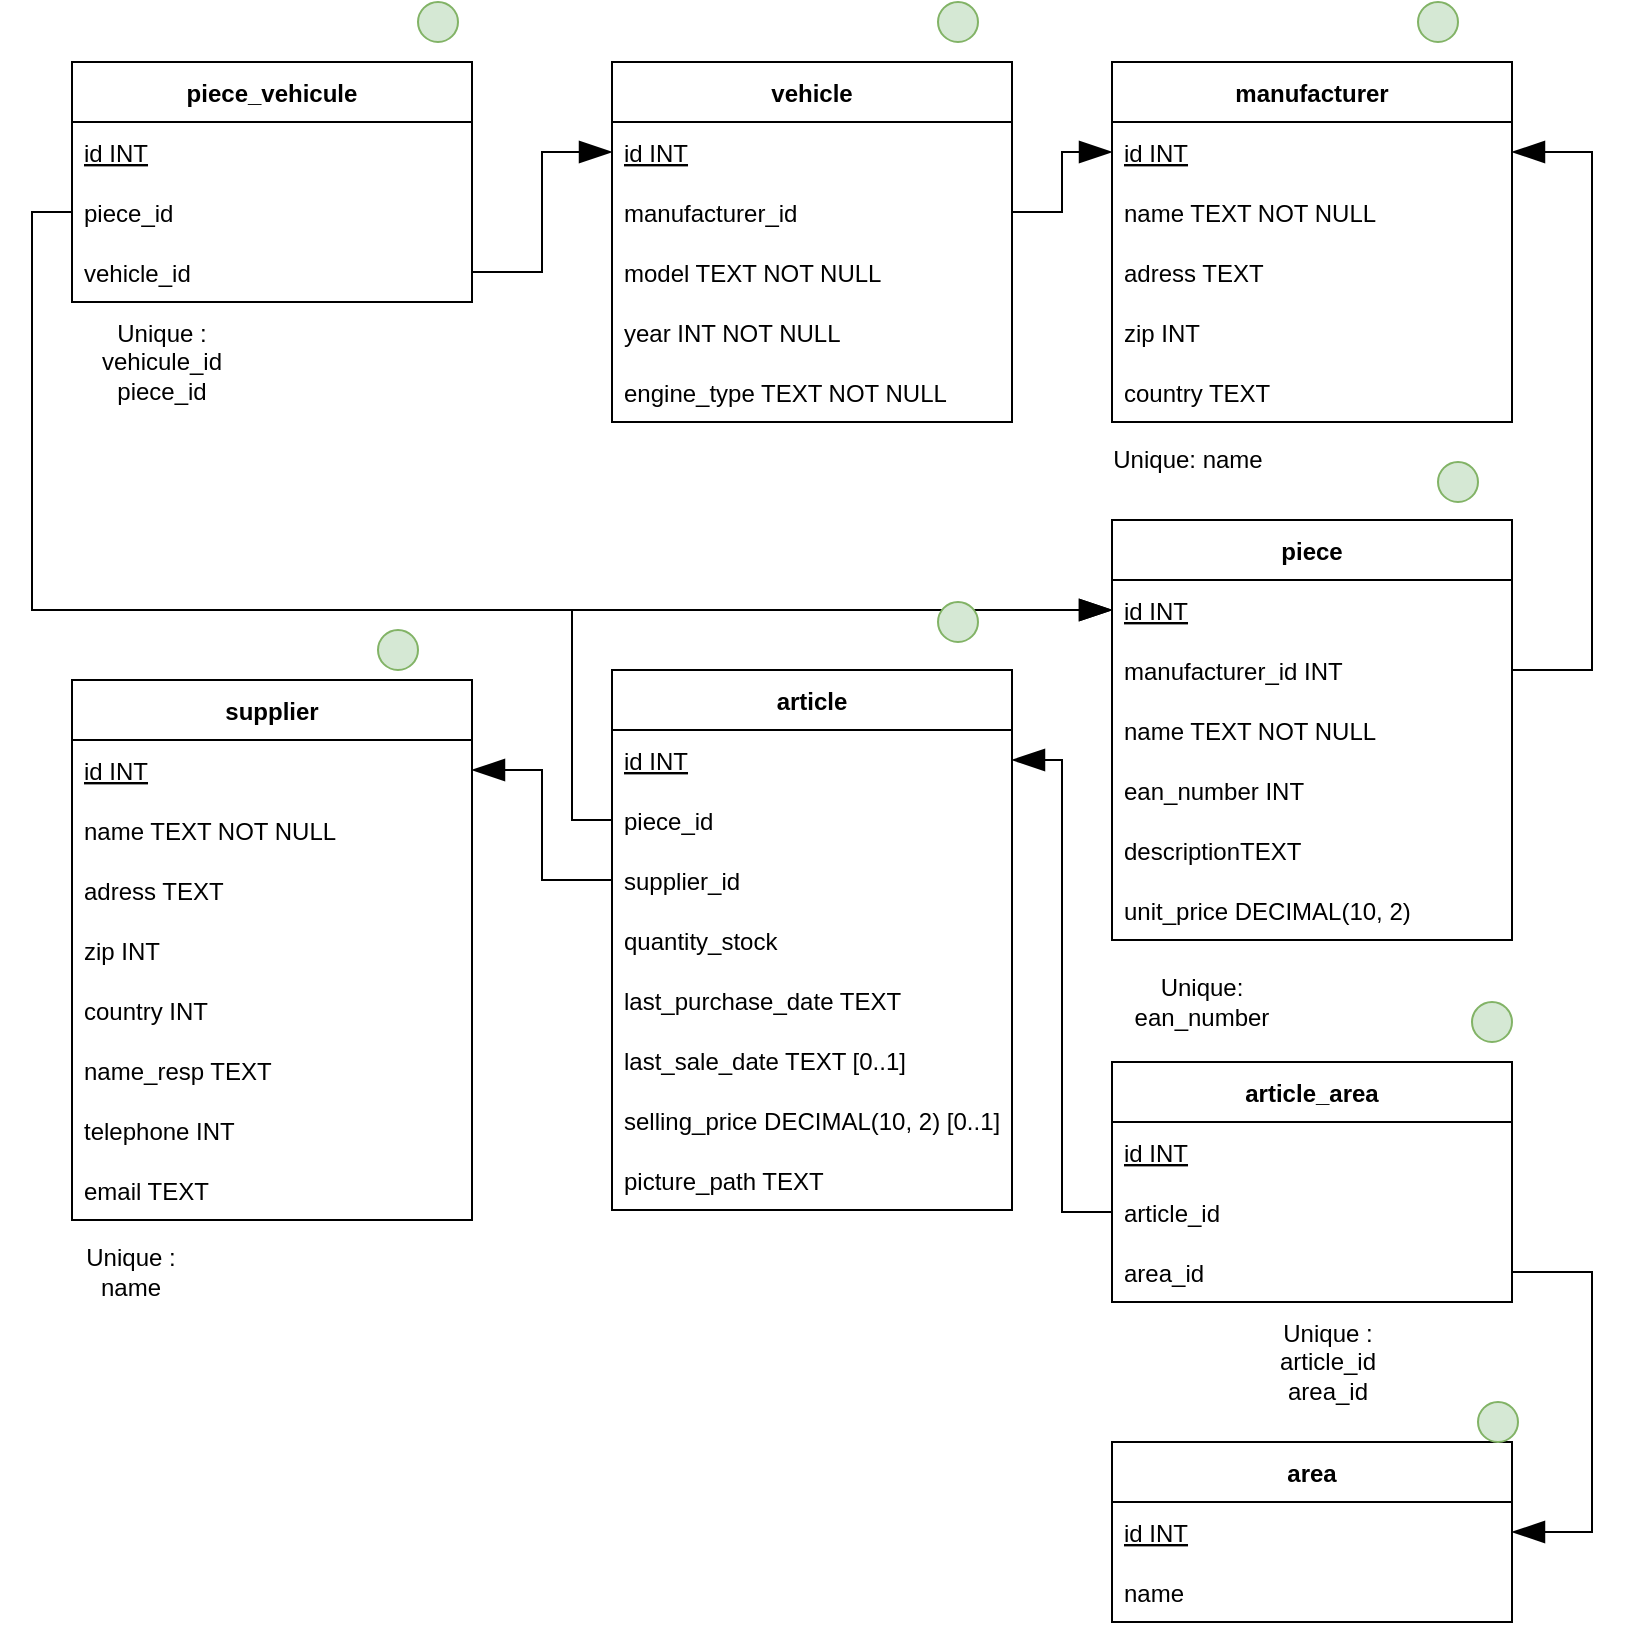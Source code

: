 <mxfile version="15.3.5" type="device"><diagram id="K7fwvD37myLbBK34IP3K" name="Page-1"><mxGraphModel dx="1396" dy="2128" grid="1" gridSize="10" guides="1" tooltips="1" connect="1" arrows="1" fold="1" page="1" pageScale="1" pageWidth="827" pageHeight="1169" math="0" shadow="0"><root><mxCell id="0"/><mxCell id="1" parent="0"/><mxCell id="apC2L8u3RkYpDAEfLvdf-6" value="supplier" style="swimlane;fontStyle=1;childLayout=stackLayout;horizontal=1;startSize=30;horizontalStack=0;resizeParent=1;resizeParentMax=0;resizeLast=0;collapsible=1;marginBottom=0;hachureGap=4;pointerEvents=0;" parent="1" vertex="1"><mxGeometry x="-783" y="-821" width="200" height="270" as="geometry"/></mxCell><mxCell id="s06XaEyw6MpYs0pQ0eKk-23" value="id INT" style="text;strokeColor=none;fillColor=none;align=left;verticalAlign=middle;spacingLeft=4;spacingRight=4;overflow=hidden;points=[[0,0.5],[1,0.5]];portConstraint=eastwest;rotatable=0;fontStyle=4" parent="apC2L8u3RkYpDAEfLvdf-6" vertex="1"><mxGeometry y="30" width="200" height="30" as="geometry"/></mxCell><mxCell id="apC2L8u3RkYpDAEfLvdf-8" value="name TEXT NOT NULL" style="text;strokeColor=none;fillColor=none;align=left;verticalAlign=middle;spacingLeft=4;spacingRight=4;overflow=hidden;points=[[0,0.5],[1,0.5]];portConstraint=eastwest;rotatable=0;" parent="apC2L8u3RkYpDAEfLvdf-6" vertex="1"><mxGeometry y="60" width="200" height="30" as="geometry"/></mxCell><mxCell id="apC2L8u3RkYpDAEfLvdf-9" value="adress TEXT" style="text;strokeColor=none;fillColor=none;align=left;verticalAlign=middle;spacingLeft=4;spacingRight=4;overflow=hidden;points=[[0,0.5],[1,0.5]];portConstraint=eastwest;rotatable=0;" parent="apC2L8u3RkYpDAEfLvdf-6" vertex="1"><mxGeometry y="90" width="200" height="30" as="geometry"/></mxCell><mxCell id="xvgk28yGfG5fPUd4rJ-r-1" value="zip INT" style="text;strokeColor=none;fillColor=none;align=left;verticalAlign=middle;spacingLeft=4;spacingRight=4;overflow=hidden;points=[[0,0.5],[1,0.5]];portConstraint=eastwest;rotatable=0;" parent="apC2L8u3RkYpDAEfLvdf-6" vertex="1"><mxGeometry y="120" width="200" height="30" as="geometry"/></mxCell><mxCell id="M26S2BXSBlLYWAu2A5wQ-1" value="country INT" style="text;strokeColor=none;fillColor=none;align=left;verticalAlign=middle;spacingLeft=4;spacingRight=4;overflow=hidden;points=[[0,0.5],[1,0.5]];portConstraint=eastwest;rotatable=0;" vertex="1" parent="apC2L8u3RkYpDAEfLvdf-6"><mxGeometry y="150" width="200" height="30" as="geometry"/></mxCell><mxCell id="apC2L8u3RkYpDAEfLvdf-10" value="name_resp TEXT " style="text;strokeColor=none;fillColor=none;align=left;verticalAlign=middle;spacingLeft=4;spacingRight=4;overflow=hidden;points=[[0,0.5],[1,0.5]];portConstraint=eastwest;rotatable=0;" parent="apC2L8u3RkYpDAEfLvdf-6" vertex="1"><mxGeometry y="180" width="200" height="30" as="geometry"/></mxCell><mxCell id="apC2L8u3RkYpDAEfLvdf-11" value="telephone INT " style="text;strokeColor=none;fillColor=none;align=left;verticalAlign=middle;spacingLeft=4;spacingRight=4;overflow=hidden;points=[[0,0.5],[1,0.5]];portConstraint=eastwest;rotatable=0;" parent="apC2L8u3RkYpDAEfLvdf-6" vertex="1"><mxGeometry y="210" width="200" height="30" as="geometry"/></mxCell><mxCell id="apC2L8u3RkYpDAEfLvdf-12" value="email TEXT " style="text;strokeColor=none;fillColor=none;align=left;verticalAlign=middle;spacingLeft=4;spacingRight=4;overflow=hidden;points=[[0,0.5],[1,0.5]];portConstraint=eastwest;rotatable=0;" parent="apC2L8u3RkYpDAEfLvdf-6" vertex="1"><mxGeometry y="240" width="200" height="30" as="geometry"/></mxCell><mxCell id="apC2L8u3RkYpDAEfLvdf-38" value="piece" style="swimlane;fontStyle=1;childLayout=stackLayout;horizontal=1;startSize=30;horizontalStack=0;resizeParent=1;resizeParentMax=0;resizeLast=0;collapsible=1;marginBottom=0;hachureGap=4;pointerEvents=0;" parent="1" vertex="1"><mxGeometry x="-263" y="-901" width="200" height="210" as="geometry"/></mxCell><mxCell id="apC2L8u3RkYpDAEfLvdf-39" value="id INT" style="text;strokeColor=none;fillColor=none;align=left;verticalAlign=middle;spacingLeft=4;spacingRight=4;overflow=hidden;points=[[0,0.5],[1,0.5]];portConstraint=eastwest;rotatable=0;fontStyle=4" parent="apC2L8u3RkYpDAEfLvdf-38" vertex="1"><mxGeometry y="30" width="200" height="30" as="geometry"/></mxCell><mxCell id="apC2L8u3RkYpDAEfLvdf-96" value="manufacturer_id INT" style="text;strokeColor=none;fillColor=none;align=left;verticalAlign=middle;spacingLeft=4;spacingRight=4;overflow=hidden;points=[[0,0.5],[1,0.5]];portConstraint=eastwest;rotatable=0;fontStyle=0" parent="apC2L8u3RkYpDAEfLvdf-38" vertex="1"><mxGeometry y="60" width="200" height="30" as="geometry"/></mxCell><mxCell id="apC2L8u3RkYpDAEfLvdf-41" value="name TEXT NOT NULL" style="text;strokeColor=none;fillColor=none;align=left;verticalAlign=middle;spacingLeft=4;spacingRight=4;overflow=hidden;points=[[0,0.5],[1,0.5]];portConstraint=eastwest;rotatable=0;" parent="apC2L8u3RkYpDAEfLvdf-38" vertex="1"><mxGeometry y="90" width="200" height="30" as="geometry"/></mxCell><mxCell id="apC2L8u3RkYpDAEfLvdf-95" value="ean_number INT" style="text;strokeColor=none;fillColor=none;align=left;verticalAlign=middle;spacingLeft=4;spacingRight=4;overflow=hidden;points=[[0,0.5],[1,0.5]];portConstraint=eastwest;rotatable=0;" parent="apC2L8u3RkYpDAEfLvdf-38" vertex="1"><mxGeometry y="120" width="200" height="30" as="geometry"/></mxCell><mxCell id="apC2L8u3RkYpDAEfLvdf-42" value="descriptionTEXT" style="text;strokeColor=none;fillColor=none;align=left;verticalAlign=middle;spacingLeft=4;spacingRight=4;overflow=hidden;points=[[0,0.5],[1,0.5]];portConstraint=eastwest;rotatable=0;" parent="apC2L8u3RkYpDAEfLvdf-38" vertex="1"><mxGeometry y="150" width="200" height="30" as="geometry"/></mxCell><mxCell id="apC2L8u3RkYpDAEfLvdf-44" value="unit_price DECIMAL(10, 2)" style="text;strokeColor=none;fillColor=none;align=left;verticalAlign=middle;spacingLeft=4;spacingRight=4;overflow=hidden;points=[[0,0.5],[1,0.5]];portConstraint=eastwest;rotatable=0;" parent="apC2L8u3RkYpDAEfLvdf-38" vertex="1"><mxGeometry y="180" width="200" height="30" as="geometry"/></mxCell><mxCell id="apC2L8u3RkYpDAEfLvdf-58" value="manufacturer" style="swimlane;fontStyle=1;childLayout=stackLayout;horizontal=1;startSize=30;horizontalStack=0;resizeParent=1;resizeParentMax=0;resizeLast=0;collapsible=1;marginBottom=0;hachureGap=4;pointerEvents=0;" parent="1" vertex="1"><mxGeometry x="-263" y="-1130" width="200" height="180" as="geometry"/></mxCell><mxCell id="apC2L8u3RkYpDAEfLvdf-65" value="id INT" style="text;strokeColor=none;fillColor=none;align=left;verticalAlign=middle;spacingLeft=4;spacingRight=4;overflow=hidden;points=[[0,0.5],[1,0.5]];portConstraint=eastwest;rotatable=0;fontStyle=4" parent="apC2L8u3RkYpDAEfLvdf-58" vertex="1"><mxGeometry y="30" width="200" height="30" as="geometry"/></mxCell><mxCell id="apC2L8u3RkYpDAEfLvdf-60" value="name TEXT NOT NULL" style="text;strokeColor=none;fillColor=none;align=left;verticalAlign=middle;spacingLeft=4;spacingRight=4;overflow=hidden;points=[[0,0.5],[1,0.5]];portConstraint=eastwest;rotatable=0;" parent="apC2L8u3RkYpDAEfLvdf-58" vertex="1"><mxGeometry y="60" width="200" height="30" as="geometry"/></mxCell><mxCell id="xvgk28yGfG5fPUd4rJ-r-7" value="adress TEXT" style="text;strokeColor=none;fillColor=none;align=left;verticalAlign=middle;spacingLeft=4;spacingRight=4;overflow=hidden;points=[[0,0.5],[1,0.5]];portConstraint=eastwest;rotatable=0;" parent="apC2L8u3RkYpDAEfLvdf-58" vertex="1"><mxGeometry y="90" width="200" height="30" as="geometry"/></mxCell><mxCell id="xvgk28yGfG5fPUd4rJ-r-8" value="zip INT" style="text;strokeColor=none;fillColor=none;align=left;verticalAlign=middle;spacingLeft=4;spacingRight=4;overflow=hidden;points=[[0,0.5],[1,0.5]];portConstraint=eastwest;rotatable=0;" parent="apC2L8u3RkYpDAEfLvdf-58" vertex="1"><mxGeometry y="120" width="200" height="30" as="geometry"/></mxCell><mxCell id="apC2L8u3RkYpDAEfLvdf-61" value="country TEXT" style="text;strokeColor=none;fillColor=none;align=left;verticalAlign=middle;spacingLeft=4;spacingRight=4;overflow=hidden;points=[[0,0.5],[1,0.5]];portConstraint=eastwest;rotatable=0;" parent="apC2L8u3RkYpDAEfLvdf-58" vertex="1"><mxGeometry y="150" width="200" height="30" as="geometry"/></mxCell><mxCell id="apC2L8u3RkYpDAEfLvdf-66" value="vehicle" style="swimlane;fontStyle=1;childLayout=stackLayout;horizontal=1;startSize=30;horizontalStack=0;resizeParent=1;resizeParentMax=0;resizeLast=0;collapsible=1;marginBottom=0;hachureGap=4;pointerEvents=0;" parent="1" vertex="1"><mxGeometry x="-513" y="-1130" width="200" height="180" as="geometry"/></mxCell><mxCell id="apC2L8u3RkYpDAEfLvdf-67" value="id INT" style="text;strokeColor=none;fillColor=none;align=left;verticalAlign=middle;spacingLeft=4;spacingRight=4;overflow=hidden;points=[[0,0.5],[1,0.5]];portConstraint=eastwest;rotatable=0;fontStyle=4" parent="apC2L8u3RkYpDAEfLvdf-66" vertex="1"><mxGeometry y="30" width="200" height="30" as="geometry"/></mxCell><mxCell id="apC2L8u3RkYpDAEfLvdf-68" value="manufacturer_id" style="text;strokeColor=none;fillColor=none;align=left;verticalAlign=middle;spacingLeft=4;spacingRight=4;overflow=hidden;points=[[0,0.5],[1,0.5]];portConstraint=eastwest;rotatable=0;fontStyle=0" parent="apC2L8u3RkYpDAEfLvdf-66" vertex="1"><mxGeometry y="60" width="200" height="30" as="geometry"/></mxCell><mxCell id="apC2L8u3RkYpDAEfLvdf-70" value="model TEXT NOT NULL" style="text;strokeColor=none;fillColor=none;align=left;verticalAlign=middle;spacingLeft=4;spacingRight=4;overflow=hidden;points=[[0,0.5],[1,0.5]];portConstraint=eastwest;rotatable=0;" parent="apC2L8u3RkYpDAEfLvdf-66" vertex="1"><mxGeometry y="90" width="200" height="30" as="geometry"/></mxCell><mxCell id="apC2L8u3RkYpDAEfLvdf-71" value="year INT NOT NULL" style="text;strokeColor=none;fillColor=none;align=left;verticalAlign=middle;spacingLeft=4;spacingRight=4;overflow=hidden;points=[[0,0.5],[1,0.5]];portConstraint=eastwest;rotatable=0;" parent="apC2L8u3RkYpDAEfLvdf-66" vertex="1"><mxGeometry y="120" width="200" height="30" as="geometry"/></mxCell><mxCell id="ivjKfaGwD2vavoOZvXzB-1" value="engine_type TEXT NOT NULL" style="text;strokeColor=none;fillColor=none;align=left;verticalAlign=middle;spacingLeft=4;spacingRight=4;overflow=hidden;points=[[0,0.5],[1,0.5]];portConstraint=eastwest;rotatable=0;" parent="apC2L8u3RkYpDAEfLvdf-66" vertex="1"><mxGeometry y="150" width="200" height="30" as="geometry"/></mxCell><mxCell id="apC2L8u3RkYpDAEfLvdf-73" value="area" style="swimlane;fontStyle=1;childLayout=stackLayout;horizontal=1;startSize=30;horizontalStack=0;resizeParent=1;resizeParentMax=0;resizeLast=0;collapsible=1;marginBottom=0;hachureGap=4;pointerEvents=0;" parent="1" vertex="1"><mxGeometry x="-263" y="-440" width="200" height="90" as="geometry"/></mxCell><mxCell id="apC2L8u3RkYpDAEfLvdf-74" value="id INT" style="text;strokeColor=none;fillColor=none;align=left;verticalAlign=middle;spacingLeft=4;spacingRight=4;overflow=hidden;points=[[0,0.5],[1,0.5]];portConstraint=eastwest;rotatable=0;fontStyle=4" parent="apC2L8u3RkYpDAEfLvdf-73" vertex="1"><mxGeometry y="30" width="200" height="30" as="geometry"/></mxCell><mxCell id="apC2L8u3RkYpDAEfLvdf-75" value="name" style="text;strokeColor=none;fillColor=none;align=left;verticalAlign=middle;spacingLeft=4;spacingRight=4;overflow=hidden;points=[[0,0.5],[1,0.5]];portConstraint=eastwest;rotatable=0;fontStyle=0" parent="apC2L8u3RkYpDAEfLvdf-73" vertex="1"><mxGeometry y="60" width="200" height="30" as="geometry"/></mxCell><mxCell id="apC2L8u3RkYpDAEfLvdf-82" style="edgeStyle=elbowEdgeStyle;rounded=0;orthogonalLoop=1;jettySize=auto;html=1;exitX=1;exitY=0.5;exitDx=0;exitDy=0;entryX=0;entryY=0.5;entryDx=0;entryDy=0;endArrow=blockThin;endFill=1;startSize=14;endSize=14;sourcePerimeterSpacing=8;targetPerimeterSpacing=8;" parent="1" source="apC2L8u3RkYpDAEfLvdf-68" target="apC2L8u3RkYpDAEfLvdf-65" edge="1"><mxGeometry relative="1" as="geometry"/></mxCell><mxCell id="apC2L8u3RkYpDAEfLvdf-85" value="piece_vehicule" style="swimlane;fontStyle=1;childLayout=stackLayout;horizontal=1;startSize=30;horizontalStack=0;resizeParent=1;resizeParentMax=0;resizeLast=0;collapsible=1;marginBottom=0;hachureGap=4;pointerEvents=0;" parent="1" vertex="1"><mxGeometry x="-783" y="-1130" width="200" height="120" as="geometry"/></mxCell><mxCell id="apC2L8u3RkYpDAEfLvdf-86" value="id INT" style="text;strokeColor=none;fillColor=none;align=left;verticalAlign=middle;spacingLeft=4;spacingRight=4;overflow=hidden;points=[[0,0.5],[1,0.5]];portConstraint=eastwest;rotatable=0;fontStyle=4" parent="apC2L8u3RkYpDAEfLvdf-85" vertex="1"><mxGeometry y="30" width="200" height="30" as="geometry"/></mxCell><mxCell id="apC2L8u3RkYpDAEfLvdf-89" value="piece_id" style="text;strokeColor=none;fillColor=none;align=left;verticalAlign=middle;spacingLeft=4;spacingRight=4;overflow=hidden;points=[[0,0.5],[1,0.5]];portConstraint=eastwest;rotatable=0;fontStyle=0" parent="apC2L8u3RkYpDAEfLvdf-85" vertex="1"><mxGeometry y="60" width="200" height="30" as="geometry"/></mxCell><mxCell id="apC2L8u3RkYpDAEfLvdf-88" value="vehicle_id" style="text;strokeColor=none;fillColor=none;align=left;verticalAlign=middle;spacingLeft=4;spacingRight=4;overflow=hidden;points=[[0,0.5],[1,0.5]];portConstraint=eastwest;rotatable=0;fontStyle=0" parent="apC2L8u3RkYpDAEfLvdf-85" vertex="1"><mxGeometry y="90" width="200" height="30" as="geometry"/></mxCell><mxCell id="apC2L8u3RkYpDAEfLvdf-92" style="edgeStyle=elbowEdgeStyle;rounded=0;orthogonalLoop=1;jettySize=auto;html=1;exitX=1;exitY=0.5;exitDx=0;exitDy=0;entryX=0;entryY=0.5;entryDx=0;entryDy=0;endArrow=blockThin;endFill=1;startSize=14;endSize=14;sourcePerimeterSpacing=8;targetPerimeterSpacing=8;" parent="1" source="apC2L8u3RkYpDAEfLvdf-88" target="apC2L8u3RkYpDAEfLvdf-67" edge="1"><mxGeometry relative="1" as="geometry"/></mxCell><mxCell id="apC2L8u3RkYpDAEfLvdf-93" style="edgeStyle=elbowEdgeStyle;rounded=0;orthogonalLoop=1;jettySize=auto;html=1;exitX=0;exitY=0.5;exitDx=0;exitDy=0;entryX=0;entryY=0.5;entryDx=0;entryDy=0;endArrow=blockThin;endFill=1;startSize=14;endSize=14;sourcePerimeterSpacing=8;targetPerimeterSpacing=8;" parent="1" source="apC2L8u3RkYpDAEfLvdf-89" target="apC2L8u3RkYpDAEfLvdf-39" edge="1"><mxGeometry relative="1" as="geometry"><Array as="points"><mxPoint x="-803" y="-951"/><mxPoint x="-853" y="-931"/></Array></mxGeometry></mxCell><mxCell id="s06XaEyw6MpYs0pQ0eKk-1" value="Unique: name" style="text;html=1;strokeColor=none;fillColor=none;align=center;verticalAlign=middle;whiteSpace=wrap;rounded=0;hachureGap=4;pointerEvents=0;" parent="1" vertex="1"><mxGeometry x="-270" y="-941" width="90" height="20" as="geometry"/></mxCell><mxCell id="s06XaEyw6MpYs0pQ0eKk-2" value="Unique :&lt;br&gt;name " style="text;html=1;strokeColor=none;fillColor=none;align=center;verticalAlign=middle;whiteSpace=wrap;rounded=0;hachureGap=4;pointerEvents=0;" parent="1" vertex="1"><mxGeometry x="-790" y="-540" width="73" height="30" as="geometry"/></mxCell><mxCell id="s06XaEyw6MpYs0pQ0eKk-6" value="article" style="swimlane;fontStyle=1;childLayout=stackLayout;horizontal=1;startSize=30;horizontalStack=0;resizeParent=1;resizeParentMax=0;resizeLast=0;collapsible=1;marginBottom=0;hachureGap=4;pointerEvents=0;" parent="1" vertex="1"><mxGeometry x="-513" y="-826" width="200" height="270" as="geometry"/></mxCell><mxCell id="s06XaEyw6MpYs0pQ0eKk-7" value="id INT" style="text;strokeColor=none;fillColor=none;align=left;verticalAlign=middle;spacingLeft=4;spacingRight=4;overflow=hidden;points=[[0,0.5],[1,0.5]];portConstraint=eastwest;rotatable=0;fontStyle=4" parent="s06XaEyw6MpYs0pQ0eKk-6" vertex="1"><mxGeometry y="30" width="200" height="30" as="geometry"/></mxCell><mxCell id="xvgk28yGfG5fPUd4rJ-r-10" value="piece_id" style="text;strokeColor=none;fillColor=none;align=left;verticalAlign=middle;spacingLeft=4;spacingRight=4;overflow=hidden;points=[[0,0.5],[1,0.5]];portConstraint=eastwest;rotatable=0;fontStyle=0" parent="s06XaEyw6MpYs0pQ0eKk-6" vertex="1"><mxGeometry y="60" width="200" height="30" as="geometry"/></mxCell><mxCell id="apC2L8u3RkYpDAEfLvdf-7" value="supplier_id" style="text;strokeColor=none;fillColor=none;align=left;verticalAlign=middle;spacingLeft=4;spacingRight=4;overflow=hidden;points=[[0,0.5],[1,0.5]];portConstraint=eastwest;rotatable=0;fontStyle=0" parent="s06XaEyw6MpYs0pQ0eKk-6" vertex="1"><mxGeometry y="90" width="200" height="30" as="geometry"/></mxCell><mxCell id="s06XaEyw6MpYs0pQ0eKk-20" value="quantity_stock" style="text;strokeColor=none;fillColor=none;align=left;verticalAlign=middle;spacingLeft=4;spacingRight=4;overflow=hidden;points=[[0,0.5],[1,0.5]];portConstraint=eastwest;rotatable=0;" parent="s06XaEyw6MpYs0pQ0eKk-6" vertex="1"><mxGeometry y="120" width="200" height="30" as="geometry"/></mxCell><mxCell id="s06XaEyw6MpYs0pQ0eKk-21" value="last_purchase_date TEXT " style="text;strokeColor=none;fillColor=none;align=left;verticalAlign=middle;spacingLeft=4;spacingRight=4;overflow=hidden;points=[[0,0.5],[1,0.5]];portConstraint=eastwest;rotatable=0;" parent="s06XaEyw6MpYs0pQ0eKk-6" vertex="1"><mxGeometry y="150" width="200" height="30" as="geometry"/></mxCell><mxCell id="apC2L8u3RkYpDAEfLvdf-47" value="last_sale_date TEXT [0..1]" style="text;strokeColor=none;fillColor=none;align=left;verticalAlign=middle;spacingLeft=4;spacingRight=4;overflow=hidden;points=[[0,0.5],[1,0.5]];portConstraint=eastwest;rotatable=0;" parent="s06XaEyw6MpYs0pQ0eKk-6" vertex="1"><mxGeometry y="180" width="200" height="30" as="geometry"/></mxCell><mxCell id="s06XaEyw6MpYs0pQ0eKk-18" value="selling_price DECIMAL(10, 2) [0..1]" style="text;strokeColor=none;fillColor=none;align=left;verticalAlign=middle;spacingLeft=4;spacingRight=4;overflow=hidden;points=[[0,0.5],[1,0.5]];portConstraint=eastwest;rotatable=0;fontStyle=0" parent="s06XaEyw6MpYs0pQ0eKk-6" vertex="1"><mxGeometry y="210" width="200" height="30" as="geometry"/></mxCell><mxCell id="xvgk28yGfG5fPUd4rJ-r-9" value="picture_path TEXT" style="text;strokeColor=none;fillColor=none;align=left;verticalAlign=middle;spacingLeft=4;spacingRight=4;overflow=hidden;points=[[0,0.5],[1,0.5]];portConstraint=eastwest;rotatable=0;fontStyle=0" parent="s06XaEyw6MpYs0pQ0eKk-6" vertex="1"><mxGeometry y="240" width="200" height="30" as="geometry"/></mxCell><mxCell id="s06XaEyw6MpYs0pQ0eKk-24" style="edgeStyle=elbowEdgeStyle;rounded=0;orthogonalLoop=1;jettySize=auto;html=1;exitX=0;exitY=0.5;exitDx=0;exitDy=0;entryX=1;entryY=0.5;entryDx=0;entryDy=0;endArrow=blockThin;endFill=1;startSize=14;endSize=14;sourcePerimeterSpacing=8;targetPerimeterSpacing=8;" parent="1" source="apC2L8u3RkYpDAEfLvdf-7" target="s06XaEyw6MpYs0pQ0eKk-23" edge="1"><mxGeometry relative="1" as="geometry"/></mxCell><mxCell id="xvgk28yGfG5fPUd4rJ-r-5" style="edgeStyle=elbowEdgeStyle;rounded=0;orthogonalLoop=1;jettySize=auto;html=1;exitX=1;exitY=0.5;exitDx=0;exitDy=0;entryX=1;entryY=0.5;entryDx=0;entryDy=0;endArrow=blockThin;endFill=1;startSize=14;endSize=14;sourcePerimeterSpacing=8;targetPerimeterSpacing=8;" parent="1" source="apC2L8u3RkYpDAEfLvdf-96" target="apC2L8u3RkYpDAEfLvdf-65" edge="1"><mxGeometry relative="1" as="geometry"><Array as="points"><mxPoint x="-23" y="-961"/></Array></mxGeometry></mxCell><mxCell id="xvgk28yGfG5fPUd4rJ-r-11" style="edgeStyle=elbowEdgeStyle;rounded=0;orthogonalLoop=1;jettySize=auto;html=1;entryX=0;entryY=0.5;entryDx=0;entryDy=0;endArrow=blockThin;endFill=1;startSize=14;endSize=14;sourcePerimeterSpacing=8;targetPerimeterSpacing=8;exitX=0;exitY=0.5;exitDx=0;exitDy=0;" parent="1" source="xvgk28yGfG5fPUd4rJ-r-10" target="apC2L8u3RkYpDAEfLvdf-39" edge="1"><mxGeometry relative="1" as="geometry"><mxPoint x="-513" y="-751" as="sourcePoint"/><Array as="points"><mxPoint x="-533" y="-721"/></Array></mxGeometry></mxCell><mxCell id="xvgk28yGfG5fPUd4rJ-r-12" value="article_area" style="swimlane;fontStyle=1;childLayout=stackLayout;horizontal=1;startSize=30;horizontalStack=0;resizeParent=1;resizeParentMax=0;resizeLast=0;collapsible=1;marginBottom=0;hachureGap=4;pointerEvents=0;" parent="1" vertex="1"><mxGeometry x="-263" y="-630" width="200" height="120" as="geometry"/></mxCell><mxCell id="ivjKfaGwD2vavoOZvXzB-6" value="id INT" style="text;strokeColor=none;fillColor=none;align=left;verticalAlign=middle;spacingLeft=4;spacingRight=4;overflow=hidden;points=[[0,0.5],[1,0.5]];portConstraint=eastwest;rotatable=0;fontStyle=4" parent="xvgk28yGfG5fPUd4rJ-r-12" vertex="1"><mxGeometry y="30" width="200" height="30" as="geometry"/></mxCell><mxCell id="xvgk28yGfG5fPUd4rJ-r-13" value="article_id" style="text;strokeColor=none;fillColor=none;align=left;verticalAlign=middle;spacingLeft=4;spacingRight=4;overflow=hidden;points=[[0,0.5],[1,0.5]];portConstraint=eastwest;rotatable=0;fontStyle=0" parent="xvgk28yGfG5fPUd4rJ-r-12" vertex="1"><mxGeometry y="60" width="200" height="30" as="geometry"/></mxCell><mxCell id="xvgk28yGfG5fPUd4rJ-r-14" value="area_id" style="text;strokeColor=none;fillColor=none;align=left;verticalAlign=middle;spacingLeft=4;spacingRight=4;overflow=hidden;points=[[0,0.5],[1,0.5]];portConstraint=eastwest;rotatable=0;fontStyle=0" parent="xvgk28yGfG5fPUd4rJ-r-12" vertex="1"><mxGeometry y="90" width="200" height="30" as="geometry"/></mxCell><mxCell id="xvgk28yGfG5fPUd4rJ-r-16" style="edgeStyle=elbowEdgeStyle;rounded=0;orthogonalLoop=1;jettySize=auto;html=1;exitX=1;exitY=0.5;exitDx=0;exitDy=0;entryX=0;entryY=0.5;entryDx=0;entryDy=0;endArrow=none;endFill=0;startSize=14;endSize=14;sourcePerimeterSpacing=8;targetPerimeterSpacing=8;startArrow=blockThin;startFill=1;" parent="1" source="s06XaEyw6MpYs0pQ0eKk-7" target="xvgk28yGfG5fPUd4rJ-r-13" edge="1"><mxGeometry relative="1" as="geometry"/></mxCell><mxCell id="xvgk28yGfG5fPUd4rJ-r-17" style="edgeStyle=elbowEdgeStyle;rounded=0;orthogonalLoop=1;jettySize=auto;html=1;entryX=1;entryY=0.5;entryDx=0;entryDy=0;endArrow=none;endFill=0;startSize=14;endSize=14;sourcePerimeterSpacing=8;targetPerimeterSpacing=8;exitX=1;exitY=0.5;exitDx=0;exitDy=0;startArrow=blockThin;startFill=1;" parent="1" source="apC2L8u3RkYpDAEfLvdf-74" target="xvgk28yGfG5fPUd4rJ-r-14" edge="1"><mxGeometry relative="1" as="geometry"><mxPoint x="-13" y="-391" as="sourcePoint"/><Array as="points"><mxPoint x="-23" y="-451"/></Array></mxGeometry></mxCell><mxCell id="ivjKfaGwD2vavoOZvXzB-2" value="Unique : &lt;br&gt;vehicule_id &lt;br&gt;piece_id" style="text;html=1;strokeColor=none;fillColor=none;align=center;verticalAlign=middle;whiteSpace=wrap;rounded=0;hachureGap=4;pointerEvents=0;" parent="1" vertex="1"><mxGeometry x="-783" y="-1000" width="90" height="40" as="geometry"/></mxCell><mxCell id="ivjKfaGwD2vavoOZvXzB-3" value="Unique: ean_number" style="text;html=1;strokeColor=none;fillColor=none;align=center;verticalAlign=middle;whiteSpace=wrap;rounded=0;hachureGap=4;pointerEvents=0;" parent="1" vertex="1"><mxGeometry x="-263" y="-670" width="90" height="20" as="geometry"/></mxCell><mxCell id="ivjKfaGwD2vavoOZvXzB-8" value="Unique : &lt;br&gt;article_id &lt;br&gt;area_id" style="text;html=1;strokeColor=none;fillColor=none;align=center;verticalAlign=middle;whiteSpace=wrap;rounded=0;hachureGap=4;pointerEvents=0;" parent="1" vertex="1"><mxGeometry x="-200" y="-500" width="90" height="40" as="geometry"/></mxCell><mxCell id="M26S2BXSBlLYWAu2A5wQ-2" value="" style="ellipse;whiteSpace=wrap;html=1;aspect=fixed;hachureGap=4;pointerEvents=0;fillColor=#d5e8d4;strokeColor=#82b366;" vertex="1" parent="1"><mxGeometry x="-110" y="-1160" width="20" height="20" as="geometry"/></mxCell><mxCell id="M26S2BXSBlLYWAu2A5wQ-3" value="" style="ellipse;whiteSpace=wrap;html=1;aspect=fixed;hachureGap=4;pointerEvents=0;fillColor=#d5e8d4;strokeColor=#82b366;" vertex="1" parent="1"><mxGeometry x="-100" y="-930" width="20" height="20" as="geometry"/></mxCell><mxCell id="M26S2BXSBlLYWAu2A5wQ-4" value="" style="ellipse;whiteSpace=wrap;html=1;aspect=fixed;hachureGap=4;pointerEvents=0;fillColor=#d5e8d4;strokeColor=#82b366;" vertex="1" parent="1"><mxGeometry x="-630" y="-846" width="20" height="20" as="geometry"/></mxCell><mxCell id="M26S2BXSBlLYWAu2A5wQ-6" value="" style="ellipse;whiteSpace=wrap;html=1;aspect=fixed;hachureGap=4;pointerEvents=0;fillColor=#d5e8d4;strokeColor=#82b366;" vertex="1" parent="1"><mxGeometry x="-80" y="-460" width="20" height="20" as="geometry"/></mxCell><mxCell id="M26S2BXSBlLYWAu2A5wQ-8" value="" style="ellipse;whiteSpace=wrap;html=1;aspect=fixed;hachureGap=4;pointerEvents=0;fillColor=#d5e8d4;strokeColor=#82b366;" vertex="1" parent="1"><mxGeometry x="-350" y="-860" width="20" height="20" as="geometry"/></mxCell><mxCell id="M26S2BXSBlLYWAu2A5wQ-9" value="" style="ellipse;whiteSpace=wrap;html=1;aspect=fixed;hachureGap=4;pointerEvents=0;fillColor=#d5e8d4;strokeColor=#82b366;" vertex="1" parent="1"><mxGeometry x="-83" y="-660" width="20" height="20" as="geometry"/></mxCell><mxCell id="M26S2BXSBlLYWAu2A5wQ-10" value="" style="ellipse;whiteSpace=wrap;html=1;aspect=fixed;hachureGap=4;pointerEvents=0;fillColor=#d5e8d4;strokeColor=#82b366;" vertex="1" parent="1"><mxGeometry x="-350" y="-1160" width="20" height="20" as="geometry"/></mxCell><mxCell id="M26S2BXSBlLYWAu2A5wQ-11" value="" style="ellipse;whiteSpace=wrap;html=1;aspect=fixed;hachureGap=4;pointerEvents=0;fillColor=#d5e8d4;strokeColor=#82b366;" vertex="1" parent="1"><mxGeometry x="-610" y="-1160" width="20" height="20" as="geometry"/></mxCell></root></mxGraphModel></diagram></mxfile>